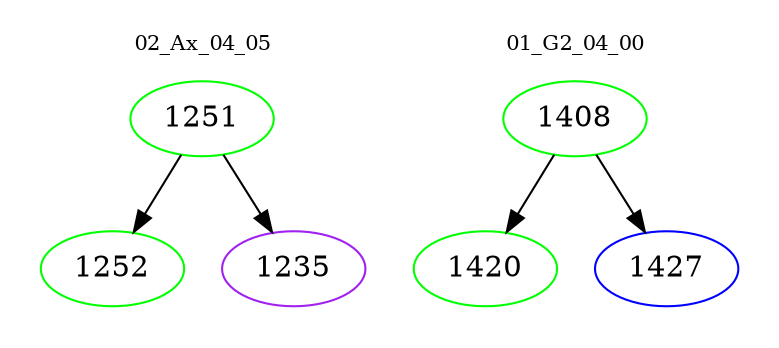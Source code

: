 digraph{
subgraph cluster_0 {
color = white
label = "02_Ax_04_05";
fontsize=10;
T0_1251 [label="1251", color="green"]
T0_1251 -> T0_1252 [color="black"]
T0_1252 [label="1252", color="green"]
T0_1251 -> T0_1235 [color="black"]
T0_1235 [label="1235", color="purple"]
}
subgraph cluster_1 {
color = white
label = "01_G2_04_00";
fontsize=10;
T1_1408 [label="1408", color="green"]
T1_1408 -> T1_1420 [color="black"]
T1_1420 [label="1420", color="green"]
T1_1408 -> T1_1427 [color="black"]
T1_1427 [label="1427", color="blue"]
}
}

